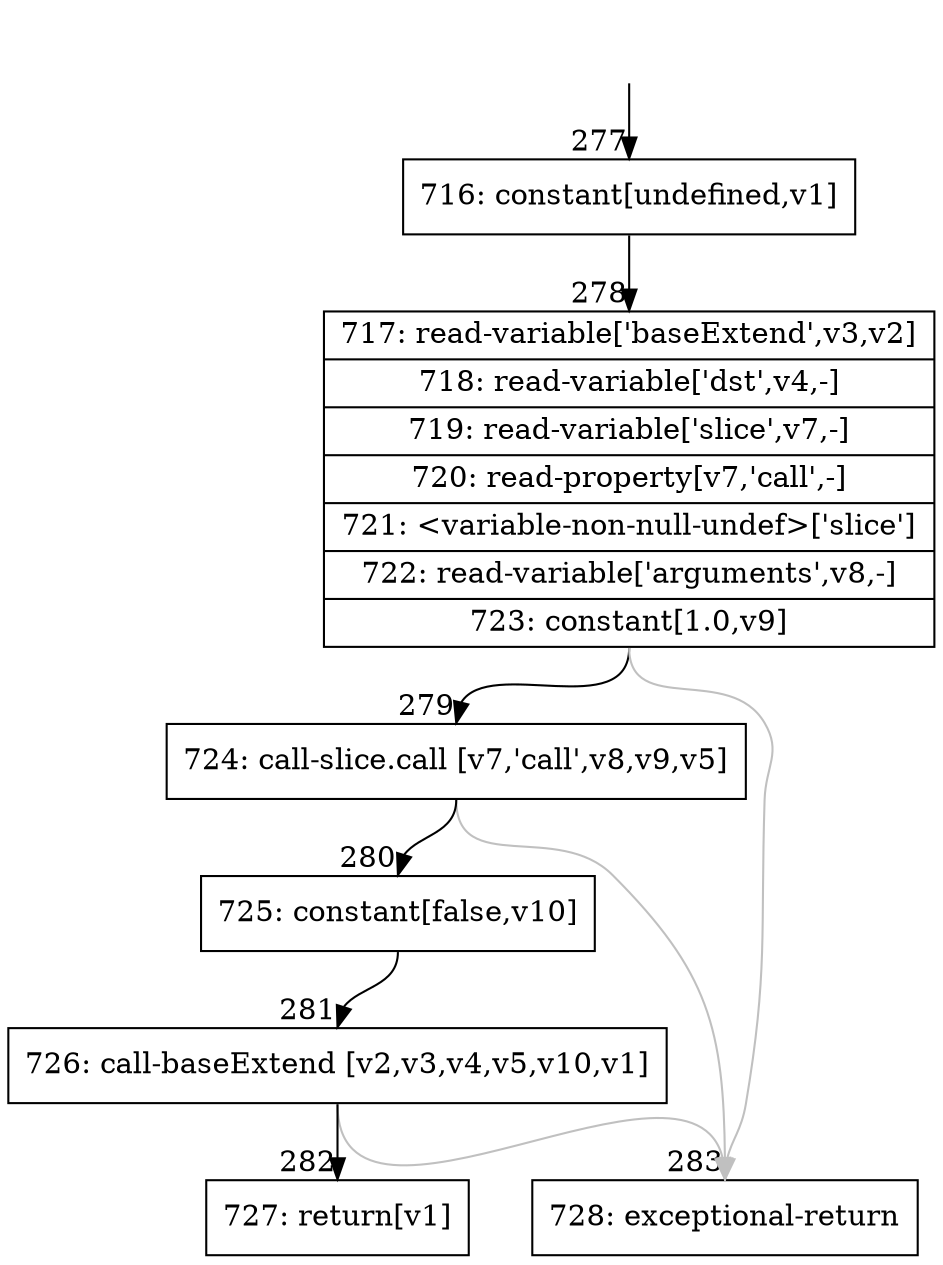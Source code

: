 digraph {
rankdir="TD"
BB_entry19[shape=none,label=""];
BB_entry19 -> BB277 [tailport=s, headport=n, headlabel="    277"]
BB277 [shape=record label="{716: constant[undefined,v1]}" ] 
BB277 -> BB278 [tailport=s, headport=n, headlabel="      278"]
BB278 [shape=record label="{717: read-variable['baseExtend',v3,v2]|718: read-variable['dst',v4,-]|719: read-variable['slice',v7,-]|720: read-property[v7,'call',-]|721: \<variable-non-null-undef\>['slice']|722: read-variable['arguments',v8,-]|723: constant[1.0,v9]}" ] 
BB278 -> BB279 [tailport=s, headport=n, headlabel="      279"]
BB278 -> BB283 [tailport=s, headport=n, color=gray, headlabel="      283"]
BB279 [shape=record label="{724: call-slice.call [v7,'call',v8,v9,v5]}" ] 
BB279 -> BB280 [tailport=s, headport=n, headlabel="      280"]
BB279 -> BB283 [tailport=s, headport=n, color=gray]
BB280 [shape=record label="{725: constant[false,v10]}" ] 
BB280 -> BB281 [tailport=s, headport=n, headlabel="      281"]
BB281 [shape=record label="{726: call-baseExtend [v2,v3,v4,v5,v10,v1]}" ] 
BB281 -> BB282 [tailport=s, headport=n, headlabel="      282"]
BB281 -> BB283 [tailport=s, headport=n, color=gray]
BB282 [shape=record label="{727: return[v1]}" ] 
BB283 [shape=record label="{728: exceptional-return}" ] 
//#$~ 459
}
